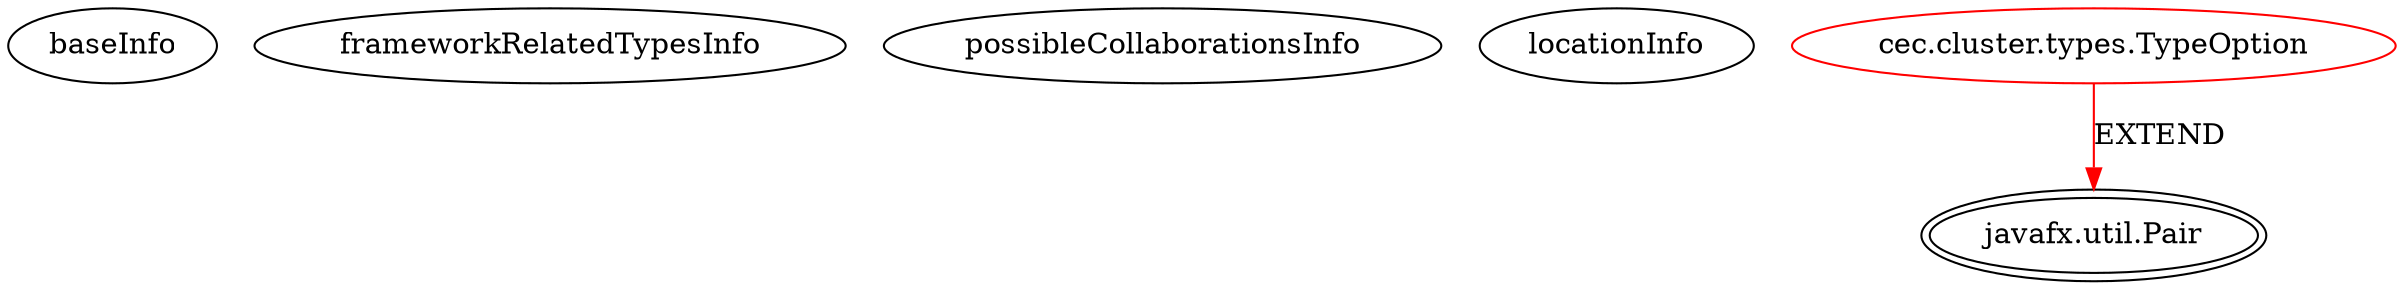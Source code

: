digraph {
baseInfo[graphId=3468,category="extension_graph",isAnonymous=false,possibleRelation=false]
frameworkRelatedTypesInfo[0="javafx.util.Pair"]
possibleCollaborationsInfo[]
locationInfo[projectName="kmisztal-CCEC",filePath="/kmisztal-CCEC/CCEC-master/src/cec/cluster/types/TypeOption.java",contextSignature="TypeOption",graphId="3468"]
0[label="cec.cluster.types.TypeOption",vertexType="ROOT_CLIENT_CLASS_DECLARATION",isFrameworkType=false,color=red]
1[label="javafx.util.Pair",vertexType="FRAMEWORK_CLASS_TYPE",isFrameworkType=true,peripheries=2]
0->1[label="EXTEND",color=red]
}

